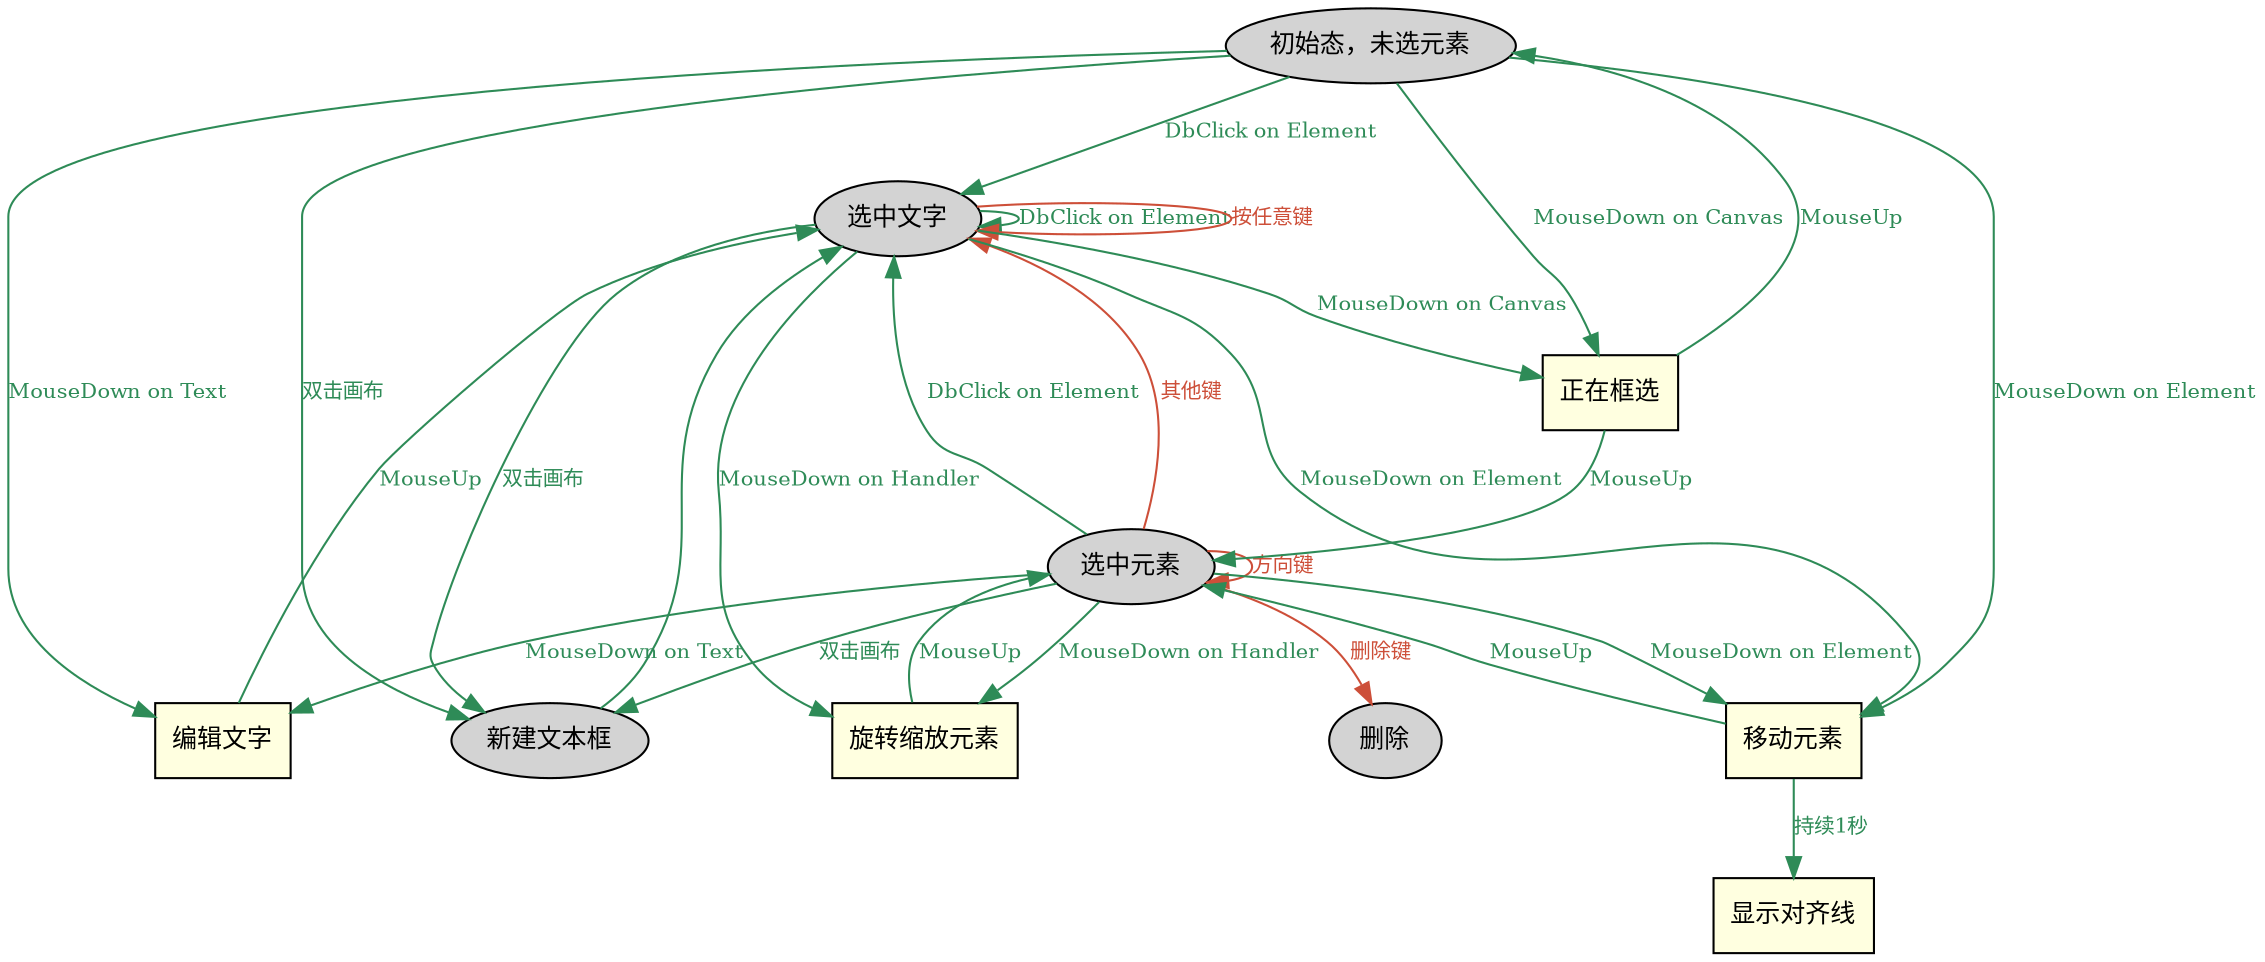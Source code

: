 digraph G {
	node [shape=ellipse fontsize=12 style=filled]; 

	S0 [
	 label= "初始态，未选元素"
	]
	S1 [
	 label= "选中元素"
	]
	S_T [label = "选中文字"]
	N0 [label="新建文本框"]
	Del [label="删除"]
	node [shape=record style=filled fillcolor=lightyellow]; 
	Selecting[
		label="正在框选"
	]
	E0 [label="编辑文字"]
	M1[label="移动元素"]
	O1 [label="旋转缩放元素"]
	Align [label="显示对齐线"]

	edge [fontsize=10, color=seagreen, fontcolor=seagreen]

	{S0,S1,S_T} -> M1 [label="MouseDown on Element"]
	M1->S1 [label="MouseUp"]
		
	{S0,S_T} -> Selecting [label="MouseDown on Canvas"]
	Selecting-> {S0,S1} [label="MouseUp"]
	{S0,S1} -> E0 [label="MouseDown on Text"]
	E0-> S_T [label="MouseUp"]

	{S1,S_T}->O1[label="MouseDown on Handler"]
	O1->S1 [label="MouseUp"]

	S0,S1,S_T->S_T[label="DbClick on Element"]
	S0,S1,S_T->N0[label="双击画布"]
	N0->S_T
	M1->Align [label="持续1秒"]
	//键盘事件
	edge [fontsize=10, color=tomato3, fontcolor=tomato3]
	S_T->S_T [label="按任意键"]
	S1->S1 [label="方向键"]
	S1->S_T [label="其他键"]
	S1->Del [label="删除键"]

}